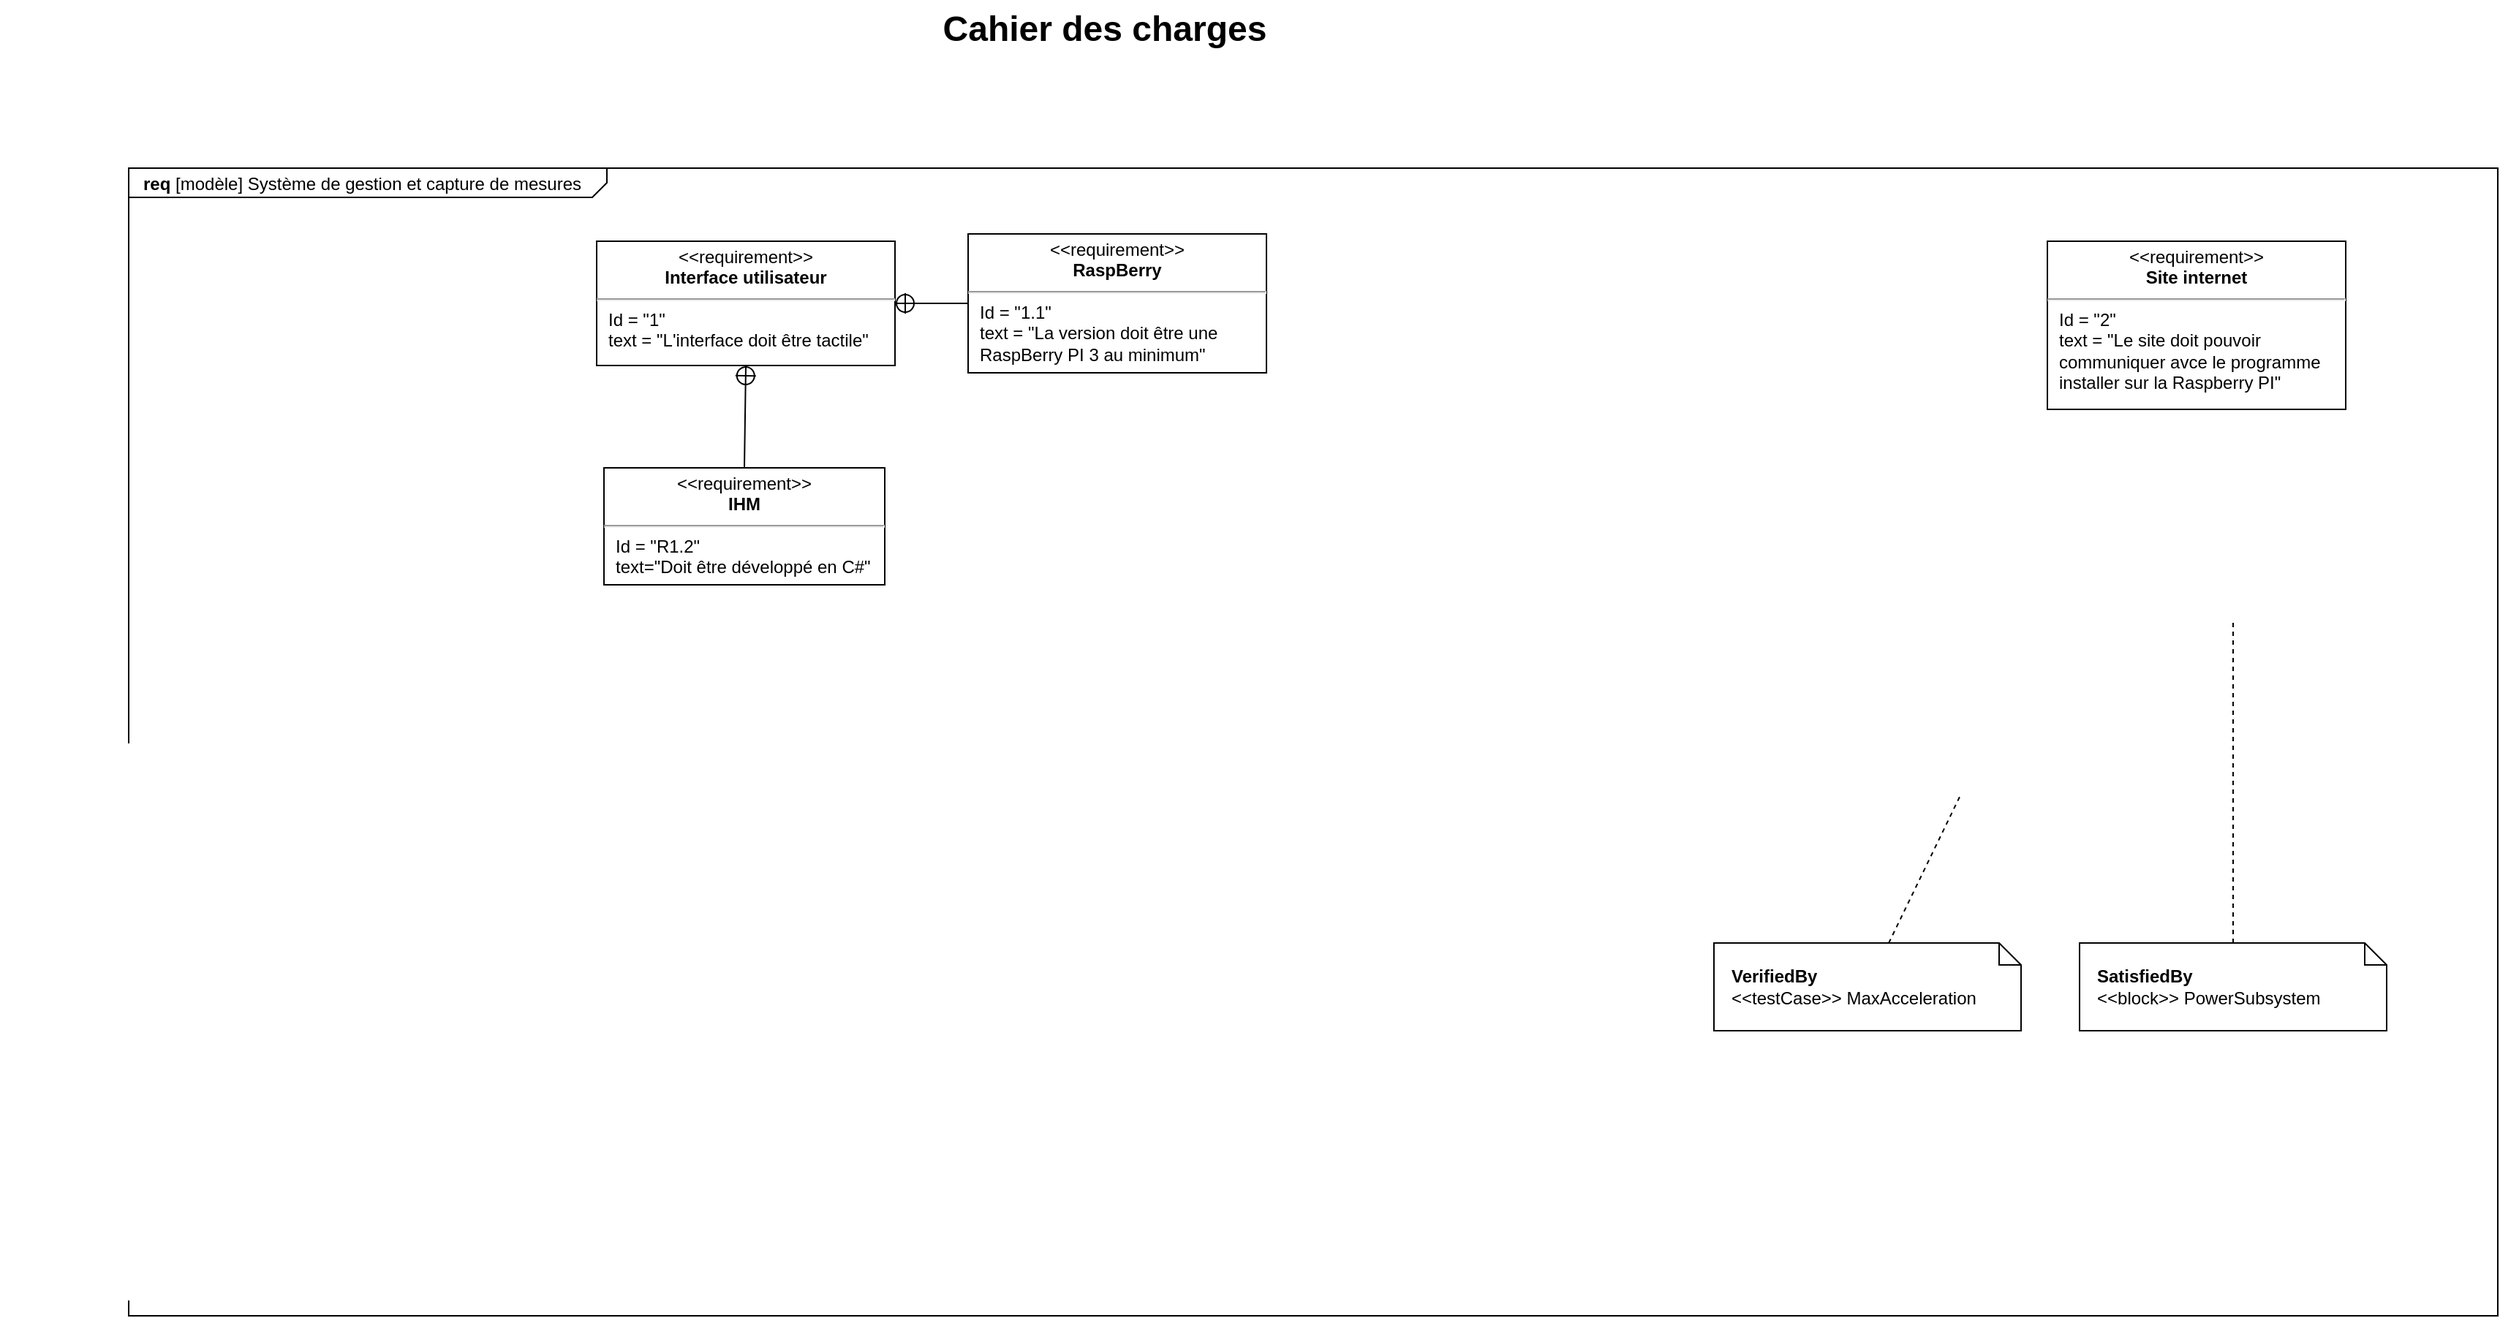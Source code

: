 <mxfile version="21.2.9" type="github">
  <diagram name="Page-1" id="929967ad-93f9-6ef4-fab6-5d389245f69c">
    <mxGraphModel dx="1121" dy="476" grid="1" gridSize="10" guides="1" tooltips="1" connect="1" arrows="1" fold="1" page="1" pageScale="1.5" pageWidth="1169" pageHeight="826" background="none" math="0" shadow="0">
      <root>
        <mxCell id="0" style=";html=1;" />
        <mxCell id="1" style=";html=1;" parent="0" />
        <mxCell id="1672d66443f91eb5-1" value="&lt;p style=&quot;margin: 0px ; margin-top: 4px ; margin-left: 10px ; text-align: left&quot;&gt;&lt;b&gt;req&lt;/b&gt;&amp;nbsp;[modèle] Système de gestion et capture de mesures&lt;/p&gt;" style="html=1;strokeWidth=1;shape=mxgraph.sysml.package;html=1;overflow=fill;whiteSpace=wrap;fillColor=none;gradientColor=none;fontSize=12;align=center;labelX=327.64;" parent="1" vertex="1">
          <mxGeometry x="210" y="295" width="1620" height="785" as="geometry" />
        </mxCell>
        <mxCell id="1672d66443f91eb5-19" style="rounded=0;html=1;endArrow=none;endFill=0;jettySize=auto;orthogonalLoop=1;dashed=1;" parent="1" source="1672d66443f91eb5-11" edge="1">
          <mxGeometry relative="1" as="geometry">
            <mxPoint x="1462.03" y="725" as="targetPoint" />
          </mxGeometry>
        </mxCell>
        <mxCell id="1672d66443f91eb5-11" value="&lt;b&gt;VerifiedBy&lt;/b&gt;&lt;div&gt;&amp;lt;&amp;lt;testCase&amp;gt;&amp;gt; MaxAcceleration&lt;/div&gt;" style="shape=note;size=15;align=left;spacingLeft=10;html=1;whiteSpace=wrap;strokeWidth=1;fontSize=12;" parent="1" vertex="1">
          <mxGeometry x="1294" y="825" width="210" height="60" as="geometry" />
        </mxCell>
        <mxCell id="1672d66443f91eb5-20" style="edgeStyle=none;rounded=0;html=1;dashed=1;endArrow=none;endFill=0;jettySize=auto;orthogonalLoop=1;" parent="1" source="1672d66443f91eb5-12" edge="1">
          <mxGeometry relative="1" as="geometry">
            <mxPoint x="1649" y="605" as="targetPoint" />
          </mxGeometry>
        </mxCell>
        <mxCell id="1672d66443f91eb5-12" value="&lt;b&gt;SatisfiedBy&lt;/b&gt;&lt;div&gt;&amp;lt;&amp;lt;block&amp;gt;&amp;gt; PowerSubsystem&lt;/div&gt;" style="shape=note;size=15;align=left;spacingLeft=10;html=1;whiteSpace=wrap;strokeWidth=1;fontSize=12;" parent="1" vertex="1">
          <mxGeometry x="1544" y="825" width="210" height="60" as="geometry" />
        </mxCell>
        <mxCell id="1672d66443f91eb5-23" value="Cahier des charges" style="text;strokeColor=none;fillColor=none;html=1;fontSize=24;fontStyle=1;verticalAlign=middle;align=center;" parent="1" vertex="1">
          <mxGeometry x="122" y="180" width="1510" height="40" as="geometry" />
        </mxCell>
        <mxCell id="skP8LqyMPYf7C6mUsK04-3" value="&lt;p style=&quot;margin: 0px ; margin-top: 4px ; text-align: center&quot;&gt;&amp;lt;&amp;lt;requirement&amp;gt;&amp;gt;&lt;br&gt;&lt;b&gt;Interface utilisateur&lt;/b&gt;&lt;/p&gt;&lt;hr&gt;&lt;p style=&quot;margin: 0px ; margin-left: 8px ; text-align: left&quot;&gt;Id = &quot;1&quot;&lt;/p&gt;&lt;p style=&quot;margin: 0px ; margin-left: 8px ; text-align: left&quot;&gt;text = &quot;L&#39;interface doit être tactile&quot;&lt;/p&gt;" style="shape=rect;html=1;overflow=fill;whiteSpace=wrap;" vertex="1" parent="1">
          <mxGeometry x="530" y="345" width="204" height="85" as="geometry" />
        </mxCell>
        <mxCell id="skP8LqyMPYf7C6mUsK04-6" value="" style="edgeStyle=none;html=1;startArrow=sysMLPackCont;startSize=12;endArrow=none;rounded=0;entryX=0.5;entryY=0;entryDx=0;entryDy=0;exitX=0.5;exitY=1;exitDx=0;exitDy=0;" edge="1" parent="1" source="skP8LqyMPYf7C6mUsK04-3" target="skP8LqyMPYf7C6mUsK04-7">
          <mxGeometry width="160" relative="1" as="geometry">
            <mxPoint x="664" y="420" as="sourcePoint" />
            <mxPoint x="681" y="500" as="targetPoint" />
          </mxGeometry>
        </mxCell>
        <mxCell id="skP8LqyMPYf7C6mUsK04-7" value="&lt;p style=&quot;margin: 0px ; margin-top: 4px ; text-align: center&quot;&gt;&amp;lt;&amp;lt;requirement&amp;gt;&amp;gt;&lt;br&gt;&lt;b&gt;IHM&lt;/b&gt;&lt;/p&gt;&lt;hr&gt;&lt;p style=&quot;margin: 0px ; margin-left: 8px ; text-align: left&quot;&gt;Id = &quot;R1.2&quot;&lt;/p&gt;&lt;p style=&quot;margin: 0px ; margin-left: 8px ; text-align: left&quot;&gt;text=&quot;Doit être développé en C#&quot;&lt;/p&gt;" style="shape=rect;html=1;overflow=fill;whiteSpace=wrap;" vertex="1" parent="1">
          <mxGeometry x="535" y="500" width="192" height="80" as="geometry" />
        </mxCell>
        <mxCell id="skP8LqyMPYf7C6mUsK04-9" value="&lt;p style=&quot;margin: 0px ; margin-top: 4px ; text-align: center&quot;&gt;&amp;lt;&amp;lt;requirement&amp;gt;&amp;gt;&lt;br&gt;&lt;b&gt;Site internet&lt;/b&gt;&lt;/p&gt;&lt;hr&gt;&lt;p style=&quot;margin: 0px ; margin-left: 8px ; text-align: left&quot;&gt;Id = &quot;2&quot;&lt;/p&gt;&lt;p style=&quot;margin: 0px ; margin-left: 8px ; text-align: left&quot;&gt;text = &quot;Le site doit pouvoir communiquer avce le programme installer sur la Raspberry PI&quot;&lt;/p&gt;" style="shape=rect;html=1;overflow=fill;whiteSpace=wrap;" vertex="1" parent="1">
          <mxGeometry x="1522" y="345" width="204" height="115" as="geometry" />
        </mxCell>
        <mxCell id="skP8LqyMPYf7C6mUsK04-10" value="&lt;p style=&quot;margin: 0px ; margin-top: 4px ; text-align: center&quot;&gt;&amp;lt;&amp;lt;requirement&amp;gt;&amp;gt;&lt;br&gt;&lt;b&gt;RaspBerry&lt;/b&gt;&lt;/p&gt;&lt;hr&gt;&lt;p style=&quot;margin: 0px ; margin-left: 8px ; text-align: left&quot;&gt;Id = &quot;1.1&quot;&lt;/p&gt;&lt;p style=&quot;margin: 0px ; margin-left: 8px ; text-align: left&quot;&gt;text = &quot;La version doit être une RaspBerry PI 3 au minimum&quot;&lt;/p&gt;" style="shape=rect;html=1;overflow=fill;whiteSpace=wrap;" vertex="1" parent="1">
          <mxGeometry x="784" y="340" width="204" height="95" as="geometry" />
        </mxCell>
        <mxCell id="skP8LqyMPYf7C6mUsK04-11" value="" style="edgeStyle=none;html=1;startArrow=sysMLPackCont;startSize=12;endArrow=none;rounded=0;entryX=0;entryY=0.5;entryDx=0;entryDy=0;exitX=1;exitY=0.5;exitDx=0;exitDy=0;" edge="1" parent="1" source="skP8LqyMPYf7C6mUsK04-3" target="skP8LqyMPYf7C6mUsK04-10">
          <mxGeometry width="160" relative="1" as="geometry">
            <mxPoint x="642" y="440" as="sourcePoint" />
            <mxPoint x="636" y="510" as="targetPoint" />
          </mxGeometry>
        </mxCell>
      </root>
    </mxGraphModel>
  </diagram>
</mxfile>
